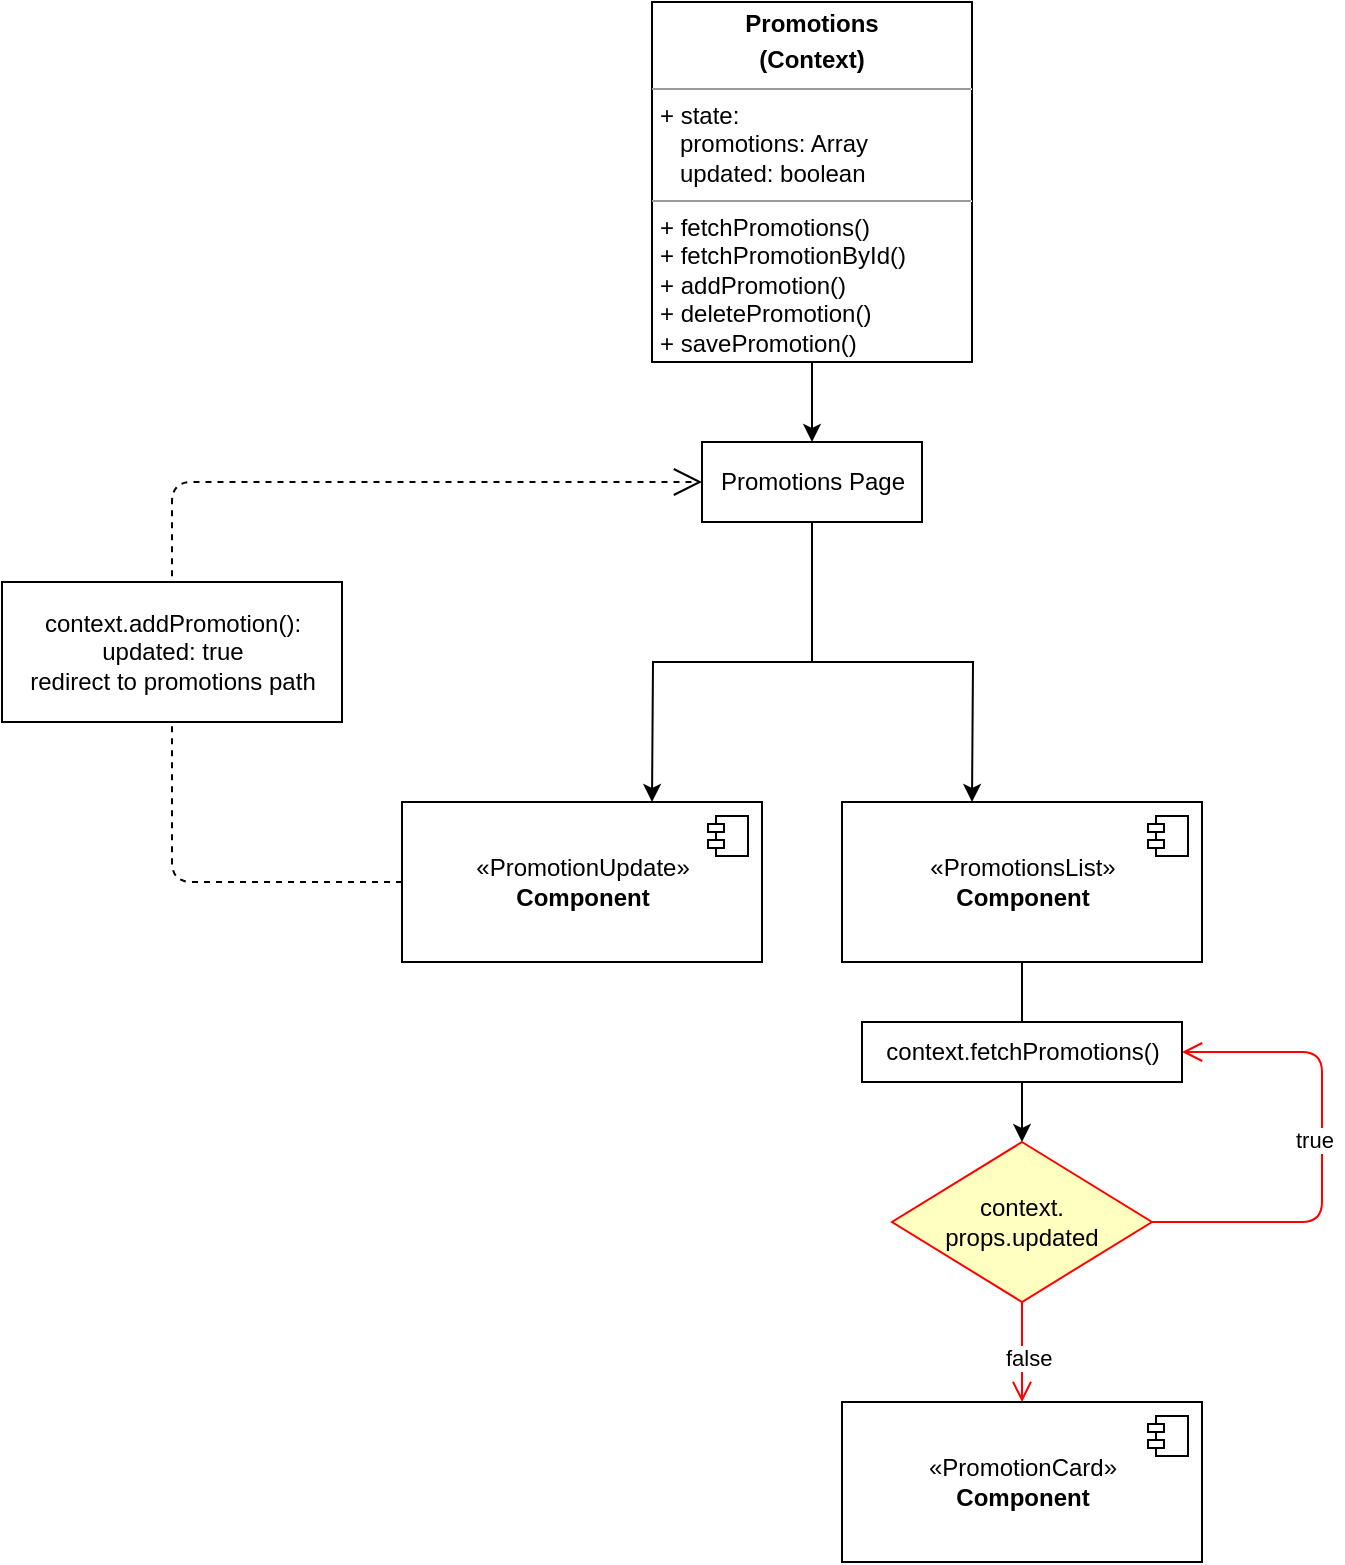<mxfile version="10.6.3" type="github"><diagram id="2VxOjD3IooxiLgylQ2Bh" name="Page-1"><mxGraphModel dx="1634" dy="1113" grid="1" gridSize="10" guides="1" tooltips="1" connect="1" arrows="1" fold="1" page="1" pageScale="1" pageWidth="850" pageHeight="1100" math="0" shadow="0"><root><mxCell id="0"/><mxCell id="1" parent="0"/><mxCell id="xwfu-fWsPayXqeiGMSlk-3" style="edgeStyle=orthogonalEdgeStyle;rounded=0;orthogonalLoop=1;jettySize=auto;html=1;exitX=0.5;exitY=1;exitDx=0;exitDy=0;" parent="1" source="6gbvgxfJQdjfJJU35fNj-10" edge="1"><mxGeometry relative="1" as="geometry"><mxPoint x="345" y="440" as="targetPoint"/></mxGeometry></mxCell><mxCell id="xwfu-fWsPayXqeiGMSlk-4" style="edgeStyle=orthogonalEdgeStyle;rounded=0;orthogonalLoop=1;jettySize=auto;html=1;exitX=0.5;exitY=1;exitDx=0;exitDy=0;" parent="1" source="6gbvgxfJQdjfJJU35fNj-10" edge="1"><mxGeometry relative="1" as="geometry"><mxPoint x="505" y="440" as="targetPoint"/></mxGeometry></mxCell><mxCell id="6gbvgxfJQdjfJJU35fNj-12" value="" style="edgeStyle=orthogonalEdgeStyle;rounded=0;orthogonalLoop=1;jettySize=auto;html=1;" edge="1" parent="1" source="xwfu-fWsPayXqeiGMSlk-1" target="6gbvgxfJQdjfJJU35fNj-10"><mxGeometry relative="1" as="geometry"/></mxCell><mxCell id="xwfu-fWsPayXqeiGMSlk-1" value="&lt;p style=&quot;margin: 0px ; margin-top: 4px ; text-align: center&quot;&gt;&lt;b&gt;Promotions&lt;/b&gt;&lt;/p&gt;&lt;p style=&quot;margin: 0px ; margin-top: 4px ; text-align: center&quot;&gt;&lt;b&gt;(Context)&lt;/b&gt;&lt;/p&gt;&lt;hr size=&quot;1&quot;&gt;&lt;p style=&quot;margin: 0px ; margin-left: 4px&quot;&gt;+ state:&lt;/p&gt;&lt;p style=&quot;margin: 0px ; margin-left: 4px&quot;&gt;&amp;nbsp; &amp;nbsp;promotions: Array&lt;/p&gt;&lt;p style=&quot;margin: 0px ; margin-left: 4px&quot;&gt;&amp;nbsp; &amp;nbsp;updated: boolean&lt;/p&gt;&lt;hr size=&quot;1&quot;&gt;&lt;p style=&quot;margin: 0px ; margin-left: 4px&quot;&gt;+ fetchPromotions()&lt;/p&gt;&lt;p style=&quot;margin: 0px ; margin-left: 4px&quot;&gt;+ fetchPromotionById()&lt;/p&gt;&lt;p style=&quot;margin: 0px ; margin-left: 4px&quot;&gt;&lt;span&gt;+ addPromotion()&lt;/span&gt;&lt;/p&gt;&lt;p style=&quot;margin: 0px ; margin-left: 4px&quot;&gt;&lt;span&gt;+ deletePromotion()&lt;/span&gt;&lt;/p&gt;&lt;p style=&quot;margin: 0px ; margin-left: 4px&quot;&gt;&lt;span&gt;+ savePromotion()&lt;/span&gt;&lt;/p&gt;&lt;p&gt;&lt;br&gt;&lt;/p&gt;" style="verticalAlign=top;align=left;overflow=fill;fontSize=12;fontFamily=Helvetica;html=1;" parent="1" vertex="1"><mxGeometry x="345" y="40" width="160" height="180" as="geometry"/></mxCell><mxCell id="6gbvgxfJQdjfJJU35fNj-6" style="edgeStyle=orthogonalEdgeStyle;rounded=0;orthogonalLoop=1;jettySize=auto;html=1;entryX=0.5;entryY=0;entryDx=0;entryDy=0;" edge="1" parent="1" source="xwfu-fWsPayXqeiGMSlk-7" target="6gbvgxfJQdjfJJU35fNj-3"><mxGeometry relative="1" as="geometry"/></mxCell><mxCell id="xwfu-fWsPayXqeiGMSlk-7" value="«PromotionsList»&lt;br&gt;&lt;b&gt;Component&lt;/b&gt;" style="html=1;" parent="1" vertex="1"><mxGeometry x="440" y="440" width="180" height="80" as="geometry"/></mxCell><mxCell id="xwfu-fWsPayXqeiGMSlk-8" value="" style="shape=component;jettyWidth=8;jettyHeight=4;" parent="xwfu-fWsPayXqeiGMSlk-7" vertex="1"><mxGeometry x="1" width="20" height="20" relative="1" as="geometry"><mxPoint x="-27" y="7" as="offset"/></mxGeometry></mxCell><mxCell id="xwfu-fWsPayXqeiGMSlk-9" value="«PromotionUpdate»&lt;br&gt;&lt;b&gt;Component&lt;/b&gt;" style="html=1;" parent="1" vertex="1"><mxGeometry x="220" y="440" width="180" height="80" as="geometry"/></mxCell><mxCell id="xwfu-fWsPayXqeiGMSlk-10" value="" style="shape=component;jettyWidth=8;jettyHeight=4;" parent="xwfu-fWsPayXqeiGMSlk-9" vertex="1"><mxGeometry x="1" width="20" height="20" relative="1" as="geometry"><mxPoint x="-27" y="7" as="offset"/></mxGeometry></mxCell><mxCell id="xwfu-fWsPayXqeiGMSlk-11" value="«PromotionCard»&lt;br&gt;&lt;b&gt;Component&lt;/b&gt;" style="html=1;" parent="1" vertex="1"><mxGeometry x="440" y="740" width="180" height="80" as="geometry"/></mxCell><mxCell id="xwfu-fWsPayXqeiGMSlk-12" value="" style="shape=component;jettyWidth=8;jettyHeight=4;" parent="xwfu-fWsPayXqeiGMSlk-11" vertex="1"><mxGeometry x="1" width="20" height="20" relative="1" as="geometry"><mxPoint x="-27" y="7" as="offset"/></mxGeometry></mxCell><mxCell id="xwfu-fWsPayXqeiGMSlk-14" style="edgeStyle=orthogonalEdgeStyle;rounded=0;orthogonalLoop=1;jettySize=auto;html=1;exitX=0.5;exitY=1;exitDx=0;exitDy=0;" parent="1" source="xwfu-fWsPayXqeiGMSlk-7" target="xwfu-fWsPayXqeiGMSlk-7" edge="1"><mxGeometry relative="1" as="geometry"/></mxCell><mxCell id="6gbvgxfJQdjfJJU35fNj-1" value="" style="endArrow=open;endSize=12;dashed=1;html=1;exitX=0;exitY=0.5;exitDx=0;exitDy=0;entryX=0;entryY=0.5;entryDx=0;entryDy=0;" edge="1" parent="1" source="xwfu-fWsPayXqeiGMSlk-9" target="6gbvgxfJQdjfJJU35fNj-10"><mxGeometry x="-0.36" width="160" relative="1" as="geometry"><mxPoint x="165" y="580" as="sourcePoint"/><mxPoint x="345" y="280" as="targetPoint"/><Array as="points"><mxPoint x="105" y="480"/><mxPoint x="105" y="280"/></Array><mxPoint as="offset"/></mxGeometry></mxCell><mxCell id="6gbvgxfJQdjfJJU35fNj-3" value="context.&lt;br&gt;props.updated" style="rhombus;whiteSpace=wrap;html=1;fillColor=#ffffc0;strokeColor=#ff0000;" vertex="1" parent="1"><mxGeometry x="465" y="610" width="130" height="80" as="geometry"/></mxCell><mxCell id="6gbvgxfJQdjfJJU35fNj-4" value="true" style="edgeStyle=orthogonalEdgeStyle;html=1;align=left;verticalAlign=bottom;endArrow=open;endSize=8;strokeColor=#ff0000;entryX=1;entryY=0.5;entryDx=0;entryDy=0;exitX=1;exitY=0.5;exitDx=0;exitDy=0;" edge="1" source="6gbvgxfJQdjfJJU35fNj-3" parent="1" target="6gbvgxfJQdjfJJU35fNj-7"><mxGeometry x="-0.021" y="15" relative="1" as="geometry"><mxPoint x="335" y="710" as="targetPoint"/><Array as="points"><mxPoint x="680" y="650"/><mxPoint x="680" y="565"/></Array><mxPoint as="offset"/></mxGeometry></mxCell><mxCell id="6gbvgxfJQdjfJJU35fNj-5" value="false&lt;br&gt;" style="edgeStyle=orthogonalEdgeStyle;html=1;align=left;verticalAlign=top;endArrow=open;endSize=8;strokeColor=#ff0000;entryX=0.5;entryY=0;entryDx=0;entryDy=0;" edge="1" source="6gbvgxfJQdjfJJU35fNj-3" parent="1" target="xwfu-fWsPayXqeiGMSlk-11"><mxGeometry x="-0.429" y="-10" relative="1" as="geometry"><mxPoint x="130" y="790" as="targetPoint"/><Array as="points"><mxPoint x="530" y="670"/><mxPoint x="530" y="670"/></Array><mxPoint as="offset"/></mxGeometry></mxCell><mxCell id="6gbvgxfJQdjfJJU35fNj-7" value="context.fetchPromotions()" style="html=1;" vertex="1" parent="1"><mxGeometry x="450" y="550" width="160" height="30" as="geometry"/></mxCell><mxCell id="6gbvgxfJQdjfJJU35fNj-8" value="&lt;span&gt;context.addPromotion():&lt;/span&gt;&lt;br&gt;&lt;span&gt;updated: true&lt;/span&gt;&lt;br&gt;&lt;span&gt;redirect to promotions path&lt;/span&gt;" style="html=1;" vertex="1" parent="1"><mxGeometry x="20" y="330" width="170" height="70" as="geometry"/></mxCell><mxCell id="6gbvgxfJQdjfJJU35fNj-10" value="Promotions Page" style="html=1;" vertex="1" parent="1"><mxGeometry x="370" y="260" width="110" height="40" as="geometry"/></mxCell></root></mxGraphModel></diagram></mxfile>